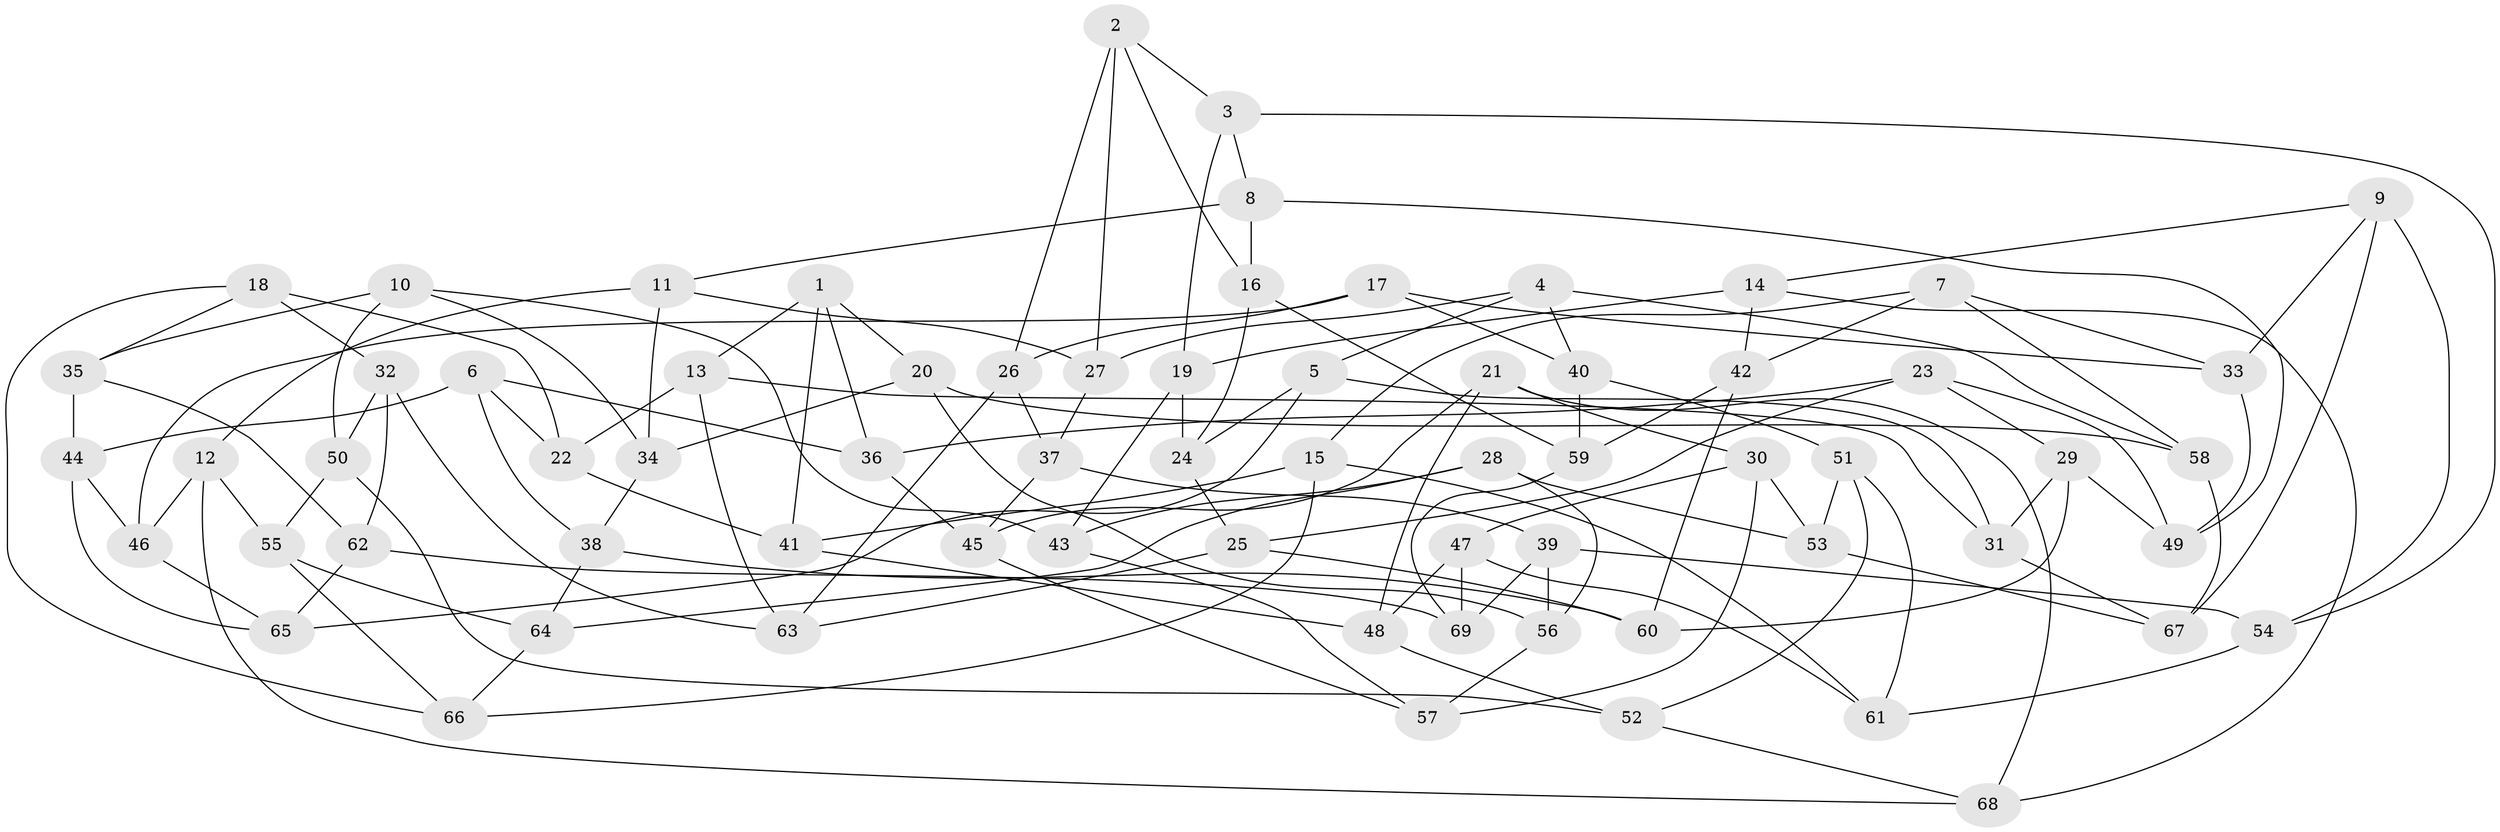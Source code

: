 // coarse degree distribution, {4: 0.35714285714285715, 6: 0.35714285714285715, 5: 0.21428571428571427, 3: 0.07142857142857142}
// Generated by graph-tools (version 1.1) at 2025/38/03/04/25 23:38:14]
// undirected, 69 vertices, 138 edges
graph export_dot {
  node [color=gray90,style=filled];
  1;
  2;
  3;
  4;
  5;
  6;
  7;
  8;
  9;
  10;
  11;
  12;
  13;
  14;
  15;
  16;
  17;
  18;
  19;
  20;
  21;
  22;
  23;
  24;
  25;
  26;
  27;
  28;
  29;
  30;
  31;
  32;
  33;
  34;
  35;
  36;
  37;
  38;
  39;
  40;
  41;
  42;
  43;
  44;
  45;
  46;
  47;
  48;
  49;
  50;
  51;
  52;
  53;
  54;
  55;
  56;
  57;
  58;
  59;
  60;
  61;
  62;
  63;
  64;
  65;
  66;
  67;
  68;
  69;
  1 -- 20;
  1 -- 13;
  1 -- 36;
  1 -- 41;
  2 -- 26;
  2 -- 16;
  2 -- 27;
  2 -- 3;
  3 -- 19;
  3 -- 54;
  3 -- 8;
  4 -- 58;
  4 -- 27;
  4 -- 40;
  4 -- 5;
  5 -- 31;
  5 -- 24;
  5 -- 65;
  6 -- 38;
  6 -- 44;
  6 -- 22;
  6 -- 36;
  7 -- 15;
  7 -- 58;
  7 -- 42;
  7 -- 33;
  8 -- 16;
  8 -- 11;
  8 -- 49;
  9 -- 67;
  9 -- 54;
  9 -- 33;
  9 -- 14;
  10 -- 43;
  10 -- 50;
  10 -- 35;
  10 -- 34;
  11 -- 34;
  11 -- 12;
  11 -- 27;
  12 -- 55;
  12 -- 68;
  12 -- 46;
  13 -- 63;
  13 -- 31;
  13 -- 22;
  14 -- 68;
  14 -- 19;
  14 -- 42;
  15 -- 61;
  15 -- 41;
  15 -- 66;
  16 -- 59;
  16 -- 24;
  17 -- 33;
  17 -- 26;
  17 -- 46;
  17 -- 40;
  18 -- 35;
  18 -- 22;
  18 -- 32;
  18 -- 66;
  19 -- 24;
  19 -- 43;
  20 -- 34;
  20 -- 56;
  20 -- 58;
  21 -- 45;
  21 -- 30;
  21 -- 48;
  21 -- 68;
  22 -- 41;
  23 -- 49;
  23 -- 25;
  23 -- 36;
  23 -- 29;
  24 -- 25;
  25 -- 63;
  25 -- 60;
  26 -- 37;
  26 -- 63;
  27 -- 37;
  28 -- 56;
  28 -- 53;
  28 -- 43;
  28 -- 64;
  29 -- 60;
  29 -- 31;
  29 -- 49;
  30 -- 53;
  30 -- 57;
  30 -- 47;
  31 -- 67;
  32 -- 63;
  32 -- 62;
  32 -- 50;
  33 -- 49;
  34 -- 38;
  35 -- 44;
  35 -- 62;
  36 -- 45;
  37 -- 39;
  37 -- 45;
  38 -- 60;
  38 -- 64;
  39 -- 69;
  39 -- 54;
  39 -- 56;
  40 -- 59;
  40 -- 51;
  41 -- 48;
  42 -- 59;
  42 -- 60;
  43 -- 57;
  44 -- 46;
  44 -- 65;
  45 -- 57;
  46 -- 65;
  47 -- 61;
  47 -- 69;
  47 -- 48;
  48 -- 52;
  50 -- 52;
  50 -- 55;
  51 -- 52;
  51 -- 61;
  51 -- 53;
  52 -- 68;
  53 -- 67;
  54 -- 61;
  55 -- 64;
  55 -- 66;
  56 -- 57;
  58 -- 67;
  59 -- 69;
  62 -- 65;
  62 -- 69;
  64 -- 66;
}
